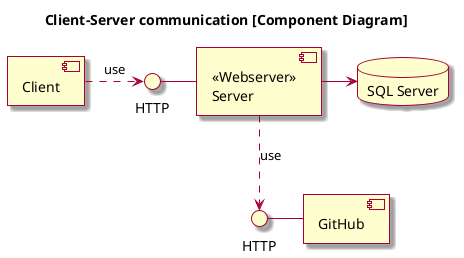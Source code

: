 @startuml

skin rose

title Client-Server communication [Component Diagram]

[Client] as C
[GitHub] as GH
() HTTP as H
() HTTP as HT
[<<Webserver>>\nServer] as W
database "SQL Server" as DB

C .> H : use
H - W
W -> DB

W ..> HT : use
HT - GH


@enduml